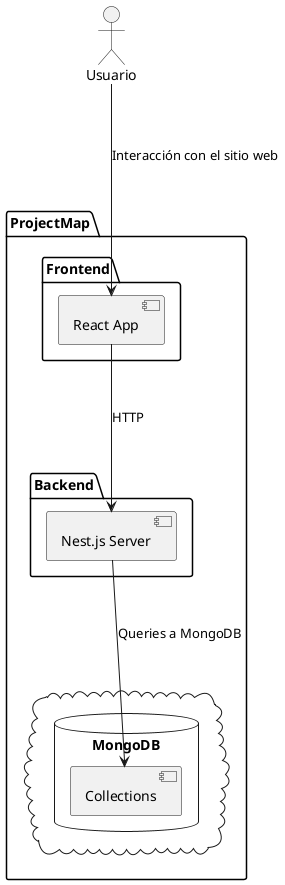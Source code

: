 @startuml projectMap
skinparam componentStyle uml2

:Usuario:

package "ProjectMap" {
  package "Frontend" {
    [React App]
}

cloud {
    database MongoDB {
        [Collections]
    }
}

package "Backend" {
    [Nest.js Server]
}

:Usuario: ---> [React App] : Interacción con el sitio web
[React App] ---> [Nest.js Server] : HTTP
[Nest.js Server] ---> [Collections] : Queries a MongoDB
}
@enduml